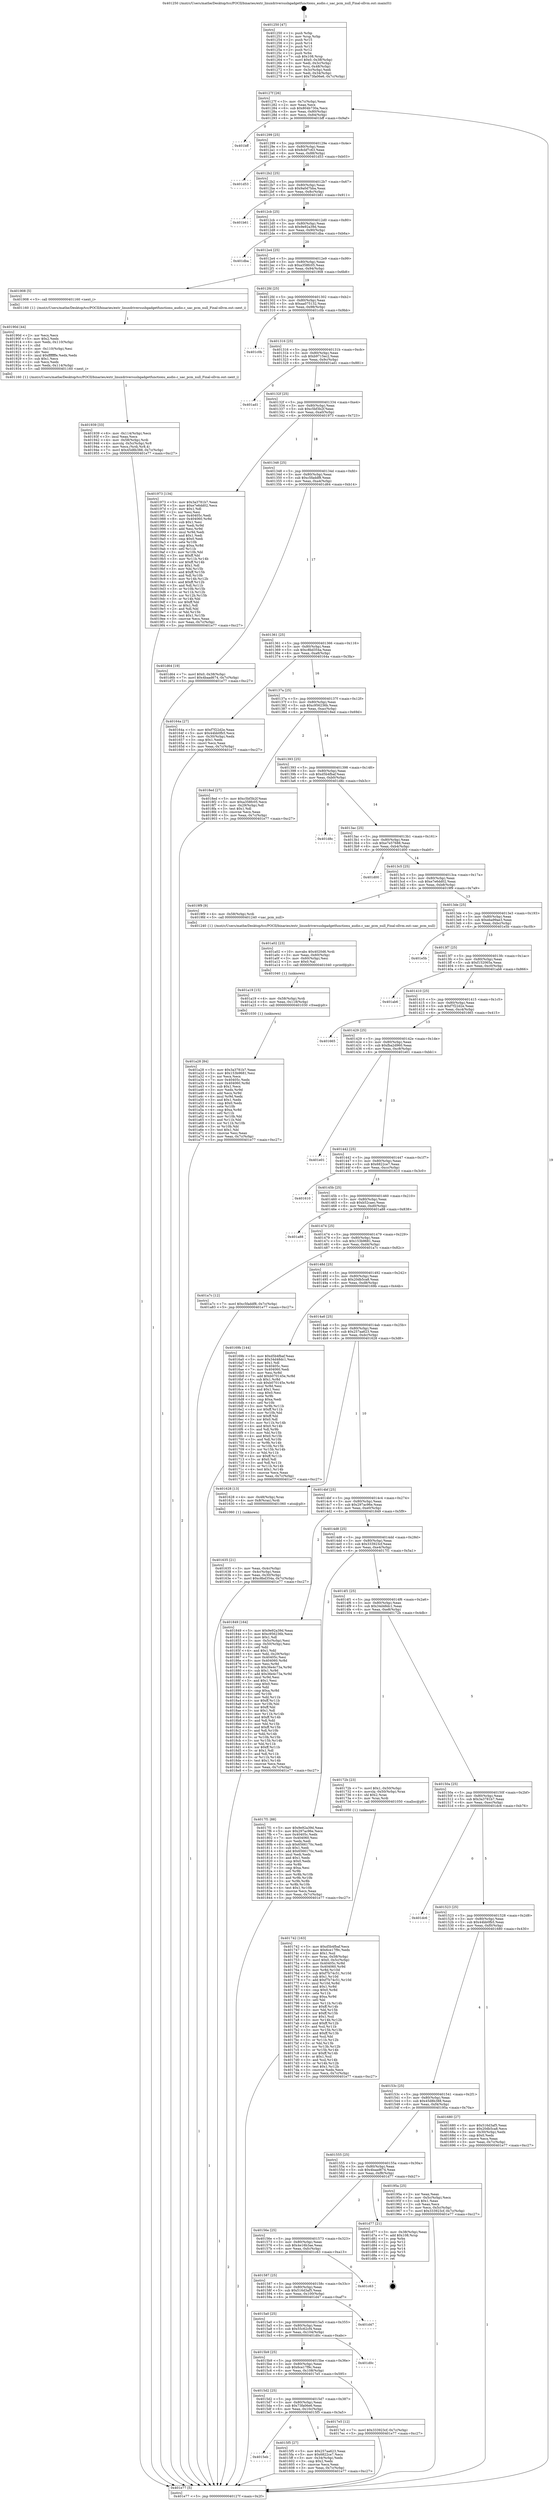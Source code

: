 digraph "0x401250" {
  label = "0x401250 (/mnt/c/Users/mathe/Desktop/tcc/POCII/binaries/extr_linuxdriversusbgadgetfunctionu_audio.c_uac_pcm_null_Final-ollvm.out::main(0))"
  labelloc = "t"
  node[shape=record]

  Entry [label="",width=0.3,height=0.3,shape=circle,fillcolor=black,style=filled]
  "0x40127f" [label="{
     0x40127f [26]\l
     | [instrs]\l
     &nbsp;&nbsp;0x40127f \<+3\>: mov -0x7c(%rbp),%eax\l
     &nbsp;&nbsp;0x401282 \<+2\>: mov %eax,%ecx\l
     &nbsp;&nbsp;0x401284 \<+6\>: sub $0x804b730a,%ecx\l
     &nbsp;&nbsp;0x40128a \<+3\>: mov %eax,-0x80(%rbp)\l
     &nbsp;&nbsp;0x40128d \<+6\>: mov %ecx,-0x84(%rbp)\l
     &nbsp;&nbsp;0x401293 \<+6\>: je 0000000000401bff \<main+0x9af\>\l
  }"]
  "0x401bff" [label="{
     0x401bff\l
  }", style=dashed]
  "0x401299" [label="{
     0x401299 [25]\l
     | [instrs]\l
     &nbsp;&nbsp;0x401299 \<+5\>: jmp 000000000040129e \<main+0x4e\>\l
     &nbsp;&nbsp;0x40129e \<+3\>: mov -0x80(%rbp),%eax\l
     &nbsp;&nbsp;0x4012a1 \<+5\>: sub $0x8cbf7c63,%eax\l
     &nbsp;&nbsp;0x4012a6 \<+6\>: mov %eax,-0x88(%rbp)\l
     &nbsp;&nbsp;0x4012ac \<+6\>: je 0000000000401d53 \<main+0xb03\>\l
  }"]
  Exit [label="",width=0.3,height=0.3,shape=circle,fillcolor=black,style=filled,peripheries=2]
  "0x401d53" [label="{
     0x401d53\l
  }", style=dashed]
  "0x4012b2" [label="{
     0x4012b2 [25]\l
     | [instrs]\l
     &nbsp;&nbsp;0x4012b2 \<+5\>: jmp 00000000004012b7 \<main+0x67\>\l
     &nbsp;&nbsp;0x4012b7 \<+3\>: mov -0x80(%rbp),%eax\l
     &nbsp;&nbsp;0x4012ba \<+5\>: sub $0x9a0d7bba,%eax\l
     &nbsp;&nbsp;0x4012bf \<+6\>: mov %eax,-0x8c(%rbp)\l
     &nbsp;&nbsp;0x4012c5 \<+6\>: je 0000000000401b61 \<main+0x911\>\l
  }"]
  "0x401a28" [label="{
     0x401a28 [84]\l
     | [instrs]\l
     &nbsp;&nbsp;0x401a28 \<+5\>: mov $0x3a3781b7,%eax\l
     &nbsp;&nbsp;0x401a2d \<+5\>: mov $0x153b9681,%esi\l
     &nbsp;&nbsp;0x401a32 \<+2\>: xor %ecx,%ecx\l
     &nbsp;&nbsp;0x401a34 \<+7\>: mov 0x40405c,%edx\l
     &nbsp;&nbsp;0x401a3b \<+8\>: mov 0x404060,%r8d\l
     &nbsp;&nbsp;0x401a43 \<+3\>: sub $0x1,%ecx\l
     &nbsp;&nbsp;0x401a46 \<+3\>: mov %edx,%r9d\l
     &nbsp;&nbsp;0x401a49 \<+3\>: add %ecx,%r9d\l
     &nbsp;&nbsp;0x401a4c \<+4\>: imul %r9d,%edx\l
     &nbsp;&nbsp;0x401a50 \<+3\>: and $0x1,%edx\l
     &nbsp;&nbsp;0x401a53 \<+3\>: cmp $0x0,%edx\l
     &nbsp;&nbsp;0x401a56 \<+4\>: sete %r10b\l
     &nbsp;&nbsp;0x401a5a \<+4\>: cmp $0xa,%r8d\l
     &nbsp;&nbsp;0x401a5e \<+4\>: setl %r11b\l
     &nbsp;&nbsp;0x401a62 \<+3\>: mov %r10b,%bl\l
     &nbsp;&nbsp;0x401a65 \<+3\>: and %r11b,%bl\l
     &nbsp;&nbsp;0x401a68 \<+3\>: xor %r11b,%r10b\l
     &nbsp;&nbsp;0x401a6b \<+3\>: or %r10b,%bl\l
     &nbsp;&nbsp;0x401a6e \<+3\>: test $0x1,%bl\l
     &nbsp;&nbsp;0x401a71 \<+3\>: cmovne %esi,%eax\l
     &nbsp;&nbsp;0x401a74 \<+3\>: mov %eax,-0x7c(%rbp)\l
     &nbsp;&nbsp;0x401a77 \<+5\>: jmp 0000000000401e77 \<main+0xc27\>\l
  }"]
  "0x401b61" [label="{
     0x401b61\l
  }", style=dashed]
  "0x4012cb" [label="{
     0x4012cb [25]\l
     | [instrs]\l
     &nbsp;&nbsp;0x4012cb \<+5\>: jmp 00000000004012d0 \<main+0x80\>\l
     &nbsp;&nbsp;0x4012d0 \<+3\>: mov -0x80(%rbp),%eax\l
     &nbsp;&nbsp;0x4012d3 \<+5\>: sub $0x9e92a39d,%eax\l
     &nbsp;&nbsp;0x4012d8 \<+6\>: mov %eax,-0x90(%rbp)\l
     &nbsp;&nbsp;0x4012de \<+6\>: je 0000000000401dba \<main+0xb6a\>\l
  }"]
  "0x401a19" [label="{
     0x401a19 [15]\l
     | [instrs]\l
     &nbsp;&nbsp;0x401a19 \<+4\>: mov -0x58(%rbp),%rdi\l
     &nbsp;&nbsp;0x401a1d \<+6\>: mov %eax,-0x118(%rbp)\l
     &nbsp;&nbsp;0x401a23 \<+5\>: call 0000000000401030 \<free@plt\>\l
     | [calls]\l
     &nbsp;&nbsp;0x401030 \{1\} (unknown)\l
  }"]
  "0x401dba" [label="{
     0x401dba\l
  }", style=dashed]
  "0x4012e4" [label="{
     0x4012e4 [25]\l
     | [instrs]\l
     &nbsp;&nbsp;0x4012e4 \<+5\>: jmp 00000000004012e9 \<main+0x99\>\l
     &nbsp;&nbsp;0x4012e9 \<+3\>: mov -0x80(%rbp),%eax\l
     &nbsp;&nbsp;0x4012ec \<+5\>: sub $0xa358fc05,%eax\l
     &nbsp;&nbsp;0x4012f1 \<+6\>: mov %eax,-0x94(%rbp)\l
     &nbsp;&nbsp;0x4012f7 \<+6\>: je 0000000000401908 \<main+0x6b8\>\l
  }"]
  "0x401a02" [label="{
     0x401a02 [23]\l
     | [instrs]\l
     &nbsp;&nbsp;0x401a02 \<+10\>: movabs $0x4020d6,%rdi\l
     &nbsp;&nbsp;0x401a0c \<+3\>: mov %eax,-0x60(%rbp)\l
     &nbsp;&nbsp;0x401a0f \<+3\>: mov -0x60(%rbp),%esi\l
     &nbsp;&nbsp;0x401a12 \<+2\>: mov $0x0,%al\l
     &nbsp;&nbsp;0x401a14 \<+5\>: call 0000000000401040 \<printf@plt\>\l
     | [calls]\l
     &nbsp;&nbsp;0x401040 \{1\} (unknown)\l
  }"]
  "0x401908" [label="{
     0x401908 [5]\l
     | [instrs]\l
     &nbsp;&nbsp;0x401908 \<+5\>: call 0000000000401160 \<next_i\>\l
     | [calls]\l
     &nbsp;&nbsp;0x401160 \{1\} (/mnt/c/Users/mathe/Desktop/tcc/POCII/binaries/extr_linuxdriversusbgadgetfunctionu_audio.c_uac_pcm_null_Final-ollvm.out::next_i)\l
  }"]
  "0x4012fd" [label="{
     0x4012fd [25]\l
     | [instrs]\l
     &nbsp;&nbsp;0x4012fd \<+5\>: jmp 0000000000401302 \<main+0xb2\>\l
     &nbsp;&nbsp;0x401302 \<+3\>: mov -0x80(%rbp),%eax\l
     &nbsp;&nbsp;0x401305 \<+5\>: sub $0xaa075132,%eax\l
     &nbsp;&nbsp;0x40130a \<+6\>: mov %eax,-0x98(%rbp)\l
     &nbsp;&nbsp;0x401310 \<+6\>: je 0000000000401c0b \<main+0x9bb\>\l
  }"]
  "0x401939" [label="{
     0x401939 [33]\l
     | [instrs]\l
     &nbsp;&nbsp;0x401939 \<+6\>: mov -0x114(%rbp),%ecx\l
     &nbsp;&nbsp;0x40193f \<+3\>: imul %eax,%ecx\l
     &nbsp;&nbsp;0x401942 \<+4\>: mov -0x58(%rbp),%rdi\l
     &nbsp;&nbsp;0x401946 \<+4\>: movslq -0x5c(%rbp),%r8\l
     &nbsp;&nbsp;0x40194a \<+4\>: mov %ecx,(%rdi,%r8,4)\l
     &nbsp;&nbsp;0x40194e \<+7\>: movl $0x45d8b388,-0x7c(%rbp)\l
     &nbsp;&nbsp;0x401955 \<+5\>: jmp 0000000000401e77 \<main+0xc27\>\l
  }"]
  "0x401c0b" [label="{
     0x401c0b\l
  }", style=dashed]
  "0x401316" [label="{
     0x401316 [25]\l
     | [instrs]\l
     &nbsp;&nbsp;0x401316 \<+5\>: jmp 000000000040131b \<main+0xcb\>\l
     &nbsp;&nbsp;0x40131b \<+3\>: mov -0x80(%rbp),%eax\l
     &nbsp;&nbsp;0x40131e \<+5\>: sub $0xb9715ec2,%eax\l
     &nbsp;&nbsp;0x401323 \<+6\>: mov %eax,-0x9c(%rbp)\l
     &nbsp;&nbsp;0x401329 \<+6\>: je 0000000000401ad1 \<main+0x881\>\l
  }"]
  "0x40190d" [label="{
     0x40190d [44]\l
     | [instrs]\l
     &nbsp;&nbsp;0x40190d \<+2\>: xor %ecx,%ecx\l
     &nbsp;&nbsp;0x40190f \<+5\>: mov $0x2,%edx\l
     &nbsp;&nbsp;0x401914 \<+6\>: mov %edx,-0x110(%rbp)\l
     &nbsp;&nbsp;0x40191a \<+1\>: cltd\l
     &nbsp;&nbsp;0x40191b \<+6\>: mov -0x110(%rbp),%esi\l
     &nbsp;&nbsp;0x401921 \<+2\>: idiv %esi\l
     &nbsp;&nbsp;0x401923 \<+6\>: imul $0xfffffffe,%edx,%edx\l
     &nbsp;&nbsp;0x401929 \<+3\>: sub $0x1,%ecx\l
     &nbsp;&nbsp;0x40192c \<+2\>: sub %ecx,%edx\l
     &nbsp;&nbsp;0x40192e \<+6\>: mov %edx,-0x114(%rbp)\l
     &nbsp;&nbsp;0x401934 \<+5\>: call 0000000000401160 \<next_i\>\l
     | [calls]\l
     &nbsp;&nbsp;0x401160 \{1\} (/mnt/c/Users/mathe/Desktop/tcc/POCII/binaries/extr_linuxdriversusbgadgetfunctionu_audio.c_uac_pcm_null_Final-ollvm.out::next_i)\l
  }"]
  "0x401ad1" [label="{
     0x401ad1\l
  }", style=dashed]
  "0x40132f" [label="{
     0x40132f [25]\l
     | [instrs]\l
     &nbsp;&nbsp;0x40132f \<+5\>: jmp 0000000000401334 \<main+0xe4\>\l
     &nbsp;&nbsp;0x401334 \<+3\>: mov -0x80(%rbp),%eax\l
     &nbsp;&nbsp;0x401337 \<+5\>: sub $0xc5bf3b2f,%eax\l
     &nbsp;&nbsp;0x40133c \<+6\>: mov %eax,-0xa0(%rbp)\l
     &nbsp;&nbsp;0x401342 \<+6\>: je 0000000000401973 \<main+0x723\>\l
  }"]
  "0x401742" [label="{
     0x401742 [163]\l
     | [instrs]\l
     &nbsp;&nbsp;0x401742 \<+5\>: mov $0xd5b4fbaf,%ecx\l
     &nbsp;&nbsp;0x401747 \<+5\>: mov $0x6ce17f9c,%edx\l
     &nbsp;&nbsp;0x40174c \<+3\>: mov $0x1,%sil\l
     &nbsp;&nbsp;0x40174f \<+4\>: mov %rax,-0x58(%rbp)\l
     &nbsp;&nbsp;0x401753 \<+7\>: movl $0x0,-0x5c(%rbp)\l
     &nbsp;&nbsp;0x40175a \<+8\>: mov 0x40405c,%r8d\l
     &nbsp;&nbsp;0x401762 \<+8\>: mov 0x404060,%r9d\l
     &nbsp;&nbsp;0x40176a \<+3\>: mov %r8d,%r10d\l
     &nbsp;&nbsp;0x40176d \<+7\>: sub $0xf7b74c51,%r10d\l
     &nbsp;&nbsp;0x401774 \<+4\>: sub $0x1,%r10d\l
     &nbsp;&nbsp;0x401778 \<+7\>: add $0xf7b74c51,%r10d\l
     &nbsp;&nbsp;0x40177f \<+4\>: imul %r10d,%r8d\l
     &nbsp;&nbsp;0x401783 \<+4\>: and $0x1,%r8d\l
     &nbsp;&nbsp;0x401787 \<+4\>: cmp $0x0,%r8d\l
     &nbsp;&nbsp;0x40178b \<+4\>: sete %r11b\l
     &nbsp;&nbsp;0x40178f \<+4\>: cmp $0xa,%r9d\l
     &nbsp;&nbsp;0x401793 \<+3\>: setl %bl\l
     &nbsp;&nbsp;0x401796 \<+3\>: mov %r11b,%r14b\l
     &nbsp;&nbsp;0x401799 \<+4\>: xor $0xff,%r14b\l
     &nbsp;&nbsp;0x40179d \<+3\>: mov %bl,%r15b\l
     &nbsp;&nbsp;0x4017a0 \<+4\>: xor $0xff,%r15b\l
     &nbsp;&nbsp;0x4017a4 \<+4\>: xor $0x1,%sil\l
     &nbsp;&nbsp;0x4017a8 \<+3\>: mov %r14b,%r12b\l
     &nbsp;&nbsp;0x4017ab \<+4\>: and $0xff,%r12b\l
     &nbsp;&nbsp;0x4017af \<+3\>: and %sil,%r11b\l
     &nbsp;&nbsp;0x4017b2 \<+3\>: mov %r15b,%r13b\l
     &nbsp;&nbsp;0x4017b5 \<+4\>: and $0xff,%r13b\l
     &nbsp;&nbsp;0x4017b9 \<+3\>: and %sil,%bl\l
     &nbsp;&nbsp;0x4017bc \<+3\>: or %r11b,%r12b\l
     &nbsp;&nbsp;0x4017bf \<+3\>: or %bl,%r13b\l
     &nbsp;&nbsp;0x4017c2 \<+3\>: xor %r13b,%r12b\l
     &nbsp;&nbsp;0x4017c5 \<+3\>: or %r15b,%r14b\l
     &nbsp;&nbsp;0x4017c8 \<+4\>: xor $0xff,%r14b\l
     &nbsp;&nbsp;0x4017cc \<+4\>: or $0x1,%sil\l
     &nbsp;&nbsp;0x4017d0 \<+3\>: and %sil,%r14b\l
     &nbsp;&nbsp;0x4017d3 \<+3\>: or %r14b,%r12b\l
     &nbsp;&nbsp;0x4017d6 \<+4\>: test $0x1,%r12b\l
     &nbsp;&nbsp;0x4017da \<+3\>: cmovne %edx,%ecx\l
     &nbsp;&nbsp;0x4017dd \<+3\>: mov %ecx,-0x7c(%rbp)\l
     &nbsp;&nbsp;0x4017e0 \<+5\>: jmp 0000000000401e77 \<main+0xc27\>\l
  }"]
  "0x401973" [label="{
     0x401973 [134]\l
     | [instrs]\l
     &nbsp;&nbsp;0x401973 \<+5\>: mov $0x3a3781b7,%eax\l
     &nbsp;&nbsp;0x401978 \<+5\>: mov $0xe7e6dd02,%ecx\l
     &nbsp;&nbsp;0x40197d \<+2\>: mov $0x1,%dl\l
     &nbsp;&nbsp;0x40197f \<+2\>: xor %esi,%esi\l
     &nbsp;&nbsp;0x401981 \<+7\>: mov 0x40405c,%edi\l
     &nbsp;&nbsp;0x401988 \<+8\>: mov 0x404060,%r8d\l
     &nbsp;&nbsp;0x401990 \<+3\>: sub $0x1,%esi\l
     &nbsp;&nbsp;0x401993 \<+3\>: mov %edi,%r9d\l
     &nbsp;&nbsp;0x401996 \<+3\>: add %esi,%r9d\l
     &nbsp;&nbsp;0x401999 \<+4\>: imul %r9d,%edi\l
     &nbsp;&nbsp;0x40199d \<+3\>: and $0x1,%edi\l
     &nbsp;&nbsp;0x4019a0 \<+3\>: cmp $0x0,%edi\l
     &nbsp;&nbsp;0x4019a3 \<+4\>: sete %r10b\l
     &nbsp;&nbsp;0x4019a7 \<+4\>: cmp $0xa,%r8d\l
     &nbsp;&nbsp;0x4019ab \<+4\>: setl %r11b\l
     &nbsp;&nbsp;0x4019af \<+3\>: mov %r10b,%bl\l
     &nbsp;&nbsp;0x4019b2 \<+3\>: xor $0xff,%bl\l
     &nbsp;&nbsp;0x4019b5 \<+3\>: mov %r11b,%r14b\l
     &nbsp;&nbsp;0x4019b8 \<+4\>: xor $0xff,%r14b\l
     &nbsp;&nbsp;0x4019bc \<+3\>: xor $0x1,%dl\l
     &nbsp;&nbsp;0x4019bf \<+3\>: mov %bl,%r15b\l
     &nbsp;&nbsp;0x4019c2 \<+4\>: and $0xff,%r15b\l
     &nbsp;&nbsp;0x4019c6 \<+3\>: and %dl,%r10b\l
     &nbsp;&nbsp;0x4019c9 \<+3\>: mov %r14b,%r12b\l
     &nbsp;&nbsp;0x4019cc \<+4\>: and $0xff,%r12b\l
     &nbsp;&nbsp;0x4019d0 \<+3\>: and %dl,%r11b\l
     &nbsp;&nbsp;0x4019d3 \<+3\>: or %r10b,%r15b\l
     &nbsp;&nbsp;0x4019d6 \<+3\>: or %r11b,%r12b\l
     &nbsp;&nbsp;0x4019d9 \<+3\>: xor %r12b,%r15b\l
     &nbsp;&nbsp;0x4019dc \<+3\>: or %r14b,%bl\l
     &nbsp;&nbsp;0x4019df \<+3\>: xor $0xff,%bl\l
     &nbsp;&nbsp;0x4019e2 \<+3\>: or $0x1,%dl\l
     &nbsp;&nbsp;0x4019e5 \<+2\>: and %dl,%bl\l
     &nbsp;&nbsp;0x4019e7 \<+3\>: or %bl,%r15b\l
     &nbsp;&nbsp;0x4019ea \<+4\>: test $0x1,%r15b\l
     &nbsp;&nbsp;0x4019ee \<+3\>: cmovne %ecx,%eax\l
     &nbsp;&nbsp;0x4019f1 \<+3\>: mov %eax,-0x7c(%rbp)\l
     &nbsp;&nbsp;0x4019f4 \<+5\>: jmp 0000000000401e77 \<main+0xc27\>\l
  }"]
  "0x401348" [label="{
     0x401348 [25]\l
     | [instrs]\l
     &nbsp;&nbsp;0x401348 \<+5\>: jmp 000000000040134d \<main+0xfd\>\l
     &nbsp;&nbsp;0x40134d \<+3\>: mov -0x80(%rbp),%eax\l
     &nbsp;&nbsp;0x401350 \<+5\>: sub $0xc5faddf8,%eax\l
     &nbsp;&nbsp;0x401355 \<+6\>: mov %eax,-0xa4(%rbp)\l
     &nbsp;&nbsp;0x40135b \<+6\>: je 0000000000401d64 \<main+0xb14\>\l
  }"]
  "0x401635" [label="{
     0x401635 [21]\l
     | [instrs]\l
     &nbsp;&nbsp;0x401635 \<+3\>: mov %eax,-0x4c(%rbp)\l
     &nbsp;&nbsp;0x401638 \<+3\>: mov -0x4c(%rbp),%eax\l
     &nbsp;&nbsp;0x40163b \<+3\>: mov %eax,-0x30(%rbp)\l
     &nbsp;&nbsp;0x40163e \<+7\>: movl $0xc8bd354a,-0x7c(%rbp)\l
     &nbsp;&nbsp;0x401645 \<+5\>: jmp 0000000000401e77 \<main+0xc27\>\l
  }"]
  "0x401d64" [label="{
     0x401d64 [19]\l
     | [instrs]\l
     &nbsp;&nbsp;0x401d64 \<+7\>: movl $0x0,-0x38(%rbp)\l
     &nbsp;&nbsp;0x401d6b \<+7\>: movl $0x4baad674,-0x7c(%rbp)\l
     &nbsp;&nbsp;0x401d72 \<+5\>: jmp 0000000000401e77 \<main+0xc27\>\l
  }"]
  "0x401361" [label="{
     0x401361 [25]\l
     | [instrs]\l
     &nbsp;&nbsp;0x401361 \<+5\>: jmp 0000000000401366 \<main+0x116\>\l
     &nbsp;&nbsp;0x401366 \<+3\>: mov -0x80(%rbp),%eax\l
     &nbsp;&nbsp;0x401369 \<+5\>: sub $0xc8bd354a,%eax\l
     &nbsp;&nbsp;0x40136e \<+6\>: mov %eax,-0xa8(%rbp)\l
     &nbsp;&nbsp;0x401374 \<+6\>: je 000000000040164a \<main+0x3fa\>\l
  }"]
  "0x401250" [label="{
     0x401250 [47]\l
     | [instrs]\l
     &nbsp;&nbsp;0x401250 \<+1\>: push %rbp\l
     &nbsp;&nbsp;0x401251 \<+3\>: mov %rsp,%rbp\l
     &nbsp;&nbsp;0x401254 \<+2\>: push %r15\l
     &nbsp;&nbsp;0x401256 \<+2\>: push %r14\l
     &nbsp;&nbsp;0x401258 \<+2\>: push %r13\l
     &nbsp;&nbsp;0x40125a \<+2\>: push %r12\l
     &nbsp;&nbsp;0x40125c \<+1\>: push %rbx\l
     &nbsp;&nbsp;0x40125d \<+7\>: sub $0x108,%rsp\l
     &nbsp;&nbsp;0x401264 \<+7\>: movl $0x0,-0x38(%rbp)\l
     &nbsp;&nbsp;0x40126b \<+3\>: mov %edi,-0x3c(%rbp)\l
     &nbsp;&nbsp;0x40126e \<+4\>: mov %rsi,-0x48(%rbp)\l
     &nbsp;&nbsp;0x401272 \<+3\>: mov -0x3c(%rbp),%edi\l
     &nbsp;&nbsp;0x401275 \<+3\>: mov %edi,-0x34(%rbp)\l
     &nbsp;&nbsp;0x401278 \<+7\>: movl $0x73fa06e6,-0x7c(%rbp)\l
  }"]
  "0x40164a" [label="{
     0x40164a [27]\l
     | [instrs]\l
     &nbsp;&nbsp;0x40164a \<+5\>: mov $0xf7f22d2e,%eax\l
     &nbsp;&nbsp;0x40164f \<+5\>: mov $0x44bb0fb5,%ecx\l
     &nbsp;&nbsp;0x401654 \<+3\>: mov -0x30(%rbp),%edx\l
     &nbsp;&nbsp;0x401657 \<+3\>: cmp $0x1,%edx\l
     &nbsp;&nbsp;0x40165a \<+3\>: cmovl %ecx,%eax\l
     &nbsp;&nbsp;0x40165d \<+3\>: mov %eax,-0x7c(%rbp)\l
     &nbsp;&nbsp;0x401660 \<+5\>: jmp 0000000000401e77 \<main+0xc27\>\l
  }"]
  "0x40137a" [label="{
     0x40137a [25]\l
     | [instrs]\l
     &nbsp;&nbsp;0x40137a \<+5\>: jmp 000000000040137f \<main+0x12f\>\l
     &nbsp;&nbsp;0x40137f \<+3\>: mov -0x80(%rbp),%eax\l
     &nbsp;&nbsp;0x401382 \<+5\>: sub $0xc956236b,%eax\l
     &nbsp;&nbsp;0x401387 \<+6\>: mov %eax,-0xac(%rbp)\l
     &nbsp;&nbsp;0x40138d \<+6\>: je 00000000004018ed \<main+0x69d\>\l
  }"]
  "0x401e77" [label="{
     0x401e77 [5]\l
     | [instrs]\l
     &nbsp;&nbsp;0x401e77 \<+5\>: jmp 000000000040127f \<main+0x2f\>\l
  }"]
  "0x4018ed" [label="{
     0x4018ed [27]\l
     | [instrs]\l
     &nbsp;&nbsp;0x4018ed \<+5\>: mov $0xc5bf3b2f,%eax\l
     &nbsp;&nbsp;0x4018f2 \<+5\>: mov $0xa358fc05,%ecx\l
     &nbsp;&nbsp;0x4018f7 \<+3\>: mov -0x29(%rbp),%dl\l
     &nbsp;&nbsp;0x4018fa \<+3\>: test $0x1,%dl\l
     &nbsp;&nbsp;0x4018fd \<+3\>: cmovne %ecx,%eax\l
     &nbsp;&nbsp;0x401900 \<+3\>: mov %eax,-0x7c(%rbp)\l
     &nbsp;&nbsp;0x401903 \<+5\>: jmp 0000000000401e77 \<main+0xc27\>\l
  }"]
  "0x401393" [label="{
     0x401393 [25]\l
     | [instrs]\l
     &nbsp;&nbsp;0x401393 \<+5\>: jmp 0000000000401398 \<main+0x148\>\l
     &nbsp;&nbsp;0x401398 \<+3\>: mov -0x80(%rbp),%eax\l
     &nbsp;&nbsp;0x40139b \<+5\>: sub $0xd5b4fbaf,%eax\l
     &nbsp;&nbsp;0x4013a0 \<+6\>: mov %eax,-0xb0(%rbp)\l
     &nbsp;&nbsp;0x4013a6 \<+6\>: je 0000000000401d8c \<main+0xb3c\>\l
  }"]
  "0x4015eb" [label="{
     0x4015eb\l
  }", style=dashed]
  "0x401d8c" [label="{
     0x401d8c\l
  }", style=dashed]
  "0x4013ac" [label="{
     0x4013ac [25]\l
     | [instrs]\l
     &nbsp;&nbsp;0x4013ac \<+5\>: jmp 00000000004013b1 \<main+0x161\>\l
     &nbsp;&nbsp;0x4013b1 \<+3\>: mov -0x80(%rbp),%eax\l
     &nbsp;&nbsp;0x4013b4 \<+5\>: sub $0xe7e57688,%eax\l
     &nbsp;&nbsp;0x4013b9 \<+6\>: mov %eax,-0xb4(%rbp)\l
     &nbsp;&nbsp;0x4013bf \<+6\>: je 0000000000401d00 \<main+0xab0\>\l
  }"]
  "0x4015f5" [label="{
     0x4015f5 [27]\l
     | [instrs]\l
     &nbsp;&nbsp;0x4015f5 \<+5\>: mov $0x257aa623,%eax\l
     &nbsp;&nbsp;0x4015fa \<+5\>: mov $0x6822ce7,%ecx\l
     &nbsp;&nbsp;0x4015ff \<+3\>: mov -0x34(%rbp),%edx\l
     &nbsp;&nbsp;0x401602 \<+3\>: cmp $0x2,%edx\l
     &nbsp;&nbsp;0x401605 \<+3\>: cmovne %ecx,%eax\l
     &nbsp;&nbsp;0x401608 \<+3\>: mov %eax,-0x7c(%rbp)\l
     &nbsp;&nbsp;0x40160b \<+5\>: jmp 0000000000401e77 \<main+0xc27\>\l
  }"]
  "0x401d00" [label="{
     0x401d00\l
  }", style=dashed]
  "0x4013c5" [label="{
     0x4013c5 [25]\l
     | [instrs]\l
     &nbsp;&nbsp;0x4013c5 \<+5\>: jmp 00000000004013ca \<main+0x17a\>\l
     &nbsp;&nbsp;0x4013ca \<+3\>: mov -0x80(%rbp),%eax\l
     &nbsp;&nbsp;0x4013cd \<+5\>: sub $0xe7e6dd02,%eax\l
     &nbsp;&nbsp;0x4013d2 \<+6\>: mov %eax,-0xb8(%rbp)\l
     &nbsp;&nbsp;0x4013d8 \<+6\>: je 00000000004019f9 \<main+0x7a9\>\l
  }"]
  "0x4015d2" [label="{
     0x4015d2 [25]\l
     | [instrs]\l
     &nbsp;&nbsp;0x4015d2 \<+5\>: jmp 00000000004015d7 \<main+0x387\>\l
     &nbsp;&nbsp;0x4015d7 \<+3\>: mov -0x80(%rbp),%eax\l
     &nbsp;&nbsp;0x4015da \<+5\>: sub $0x73fa06e6,%eax\l
     &nbsp;&nbsp;0x4015df \<+6\>: mov %eax,-0x10c(%rbp)\l
     &nbsp;&nbsp;0x4015e5 \<+6\>: je 00000000004015f5 \<main+0x3a5\>\l
  }"]
  "0x4019f9" [label="{
     0x4019f9 [9]\l
     | [instrs]\l
     &nbsp;&nbsp;0x4019f9 \<+4\>: mov -0x58(%rbp),%rdi\l
     &nbsp;&nbsp;0x4019fd \<+5\>: call 0000000000401240 \<uac_pcm_null\>\l
     | [calls]\l
     &nbsp;&nbsp;0x401240 \{1\} (/mnt/c/Users/mathe/Desktop/tcc/POCII/binaries/extr_linuxdriversusbgadgetfunctionu_audio.c_uac_pcm_null_Final-ollvm.out::uac_pcm_null)\l
  }"]
  "0x4013de" [label="{
     0x4013de [25]\l
     | [instrs]\l
     &nbsp;&nbsp;0x4013de \<+5\>: jmp 00000000004013e3 \<main+0x193\>\l
     &nbsp;&nbsp;0x4013e3 \<+3\>: mov -0x80(%rbp),%eax\l
     &nbsp;&nbsp;0x4013e6 \<+5\>: sub $0xeba99ae3,%eax\l
     &nbsp;&nbsp;0x4013eb \<+6\>: mov %eax,-0xbc(%rbp)\l
     &nbsp;&nbsp;0x4013f1 \<+6\>: je 0000000000401e5b \<main+0xc0b\>\l
  }"]
  "0x4017e5" [label="{
     0x4017e5 [12]\l
     | [instrs]\l
     &nbsp;&nbsp;0x4017e5 \<+7\>: movl $0x333923cf,-0x7c(%rbp)\l
     &nbsp;&nbsp;0x4017ec \<+5\>: jmp 0000000000401e77 \<main+0xc27\>\l
  }"]
  "0x401e5b" [label="{
     0x401e5b\l
  }", style=dashed]
  "0x4013f7" [label="{
     0x4013f7 [25]\l
     | [instrs]\l
     &nbsp;&nbsp;0x4013f7 \<+5\>: jmp 00000000004013fc \<main+0x1ac\>\l
     &nbsp;&nbsp;0x4013fc \<+3\>: mov -0x80(%rbp),%eax\l
     &nbsp;&nbsp;0x4013ff \<+5\>: sub $0xf152065a,%eax\l
     &nbsp;&nbsp;0x401404 \<+6\>: mov %eax,-0xc0(%rbp)\l
     &nbsp;&nbsp;0x40140a \<+6\>: je 0000000000401ab6 \<main+0x866\>\l
  }"]
  "0x4015b9" [label="{
     0x4015b9 [25]\l
     | [instrs]\l
     &nbsp;&nbsp;0x4015b9 \<+5\>: jmp 00000000004015be \<main+0x36e\>\l
     &nbsp;&nbsp;0x4015be \<+3\>: mov -0x80(%rbp),%eax\l
     &nbsp;&nbsp;0x4015c1 \<+5\>: sub $0x6ce17f9c,%eax\l
     &nbsp;&nbsp;0x4015c6 \<+6\>: mov %eax,-0x108(%rbp)\l
     &nbsp;&nbsp;0x4015cc \<+6\>: je 00000000004017e5 \<main+0x595\>\l
  }"]
  "0x401ab6" [label="{
     0x401ab6\l
  }", style=dashed]
  "0x401410" [label="{
     0x401410 [25]\l
     | [instrs]\l
     &nbsp;&nbsp;0x401410 \<+5\>: jmp 0000000000401415 \<main+0x1c5\>\l
     &nbsp;&nbsp;0x401415 \<+3\>: mov -0x80(%rbp),%eax\l
     &nbsp;&nbsp;0x401418 \<+5\>: sub $0xf7f22d2e,%eax\l
     &nbsp;&nbsp;0x40141d \<+6\>: mov %eax,-0xc4(%rbp)\l
     &nbsp;&nbsp;0x401423 \<+6\>: je 0000000000401665 \<main+0x415\>\l
  }"]
  "0x401d0c" [label="{
     0x401d0c\l
  }", style=dashed]
  "0x401665" [label="{
     0x401665\l
  }", style=dashed]
  "0x401429" [label="{
     0x401429 [25]\l
     | [instrs]\l
     &nbsp;&nbsp;0x401429 \<+5\>: jmp 000000000040142e \<main+0x1de\>\l
     &nbsp;&nbsp;0x40142e \<+3\>: mov -0x80(%rbp),%eax\l
     &nbsp;&nbsp;0x401431 \<+5\>: sub $0xfba2d960,%eax\l
     &nbsp;&nbsp;0x401436 \<+6\>: mov %eax,-0xc8(%rbp)\l
     &nbsp;&nbsp;0x40143c \<+6\>: je 0000000000401e01 \<main+0xbb1\>\l
  }"]
  "0x4015a0" [label="{
     0x4015a0 [25]\l
     | [instrs]\l
     &nbsp;&nbsp;0x4015a0 \<+5\>: jmp 00000000004015a5 \<main+0x355\>\l
     &nbsp;&nbsp;0x4015a5 \<+3\>: mov -0x80(%rbp),%eax\l
     &nbsp;&nbsp;0x4015a8 \<+5\>: sub $0x55c62cf4,%eax\l
     &nbsp;&nbsp;0x4015ad \<+6\>: mov %eax,-0x104(%rbp)\l
     &nbsp;&nbsp;0x4015b3 \<+6\>: je 0000000000401d0c \<main+0xabc\>\l
  }"]
  "0x401e01" [label="{
     0x401e01\l
  }", style=dashed]
  "0x401442" [label="{
     0x401442 [25]\l
     | [instrs]\l
     &nbsp;&nbsp;0x401442 \<+5\>: jmp 0000000000401447 \<main+0x1f7\>\l
     &nbsp;&nbsp;0x401447 \<+3\>: mov -0x80(%rbp),%eax\l
     &nbsp;&nbsp;0x40144a \<+5\>: sub $0x6822ce7,%eax\l
     &nbsp;&nbsp;0x40144f \<+6\>: mov %eax,-0xcc(%rbp)\l
     &nbsp;&nbsp;0x401455 \<+6\>: je 0000000000401610 \<main+0x3c0\>\l
  }"]
  "0x401d47" [label="{
     0x401d47\l
  }", style=dashed]
  "0x401610" [label="{
     0x401610\l
  }", style=dashed]
  "0x40145b" [label="{
     0x40145b [25]\l
     | [instrs]\l
     &nbsp;&nbsp;0x40145b \<+5\>: jmp 0000000000401460 \<main+0x210\>\l
     &nbsp;&nbsp;0x401460 \<+3\>: mov -0x80(%rbp),%eax\l
     &nbsp;&nbsp;0x401463 \<+5\>: sub $0xb52caec,%eax\l
     &nbsp;&nbsp;0x401468 \<+6\>: mov %eax,-0xd0(%rbp)\l
     &nbsp;&nbsp;0x40146e \<+6\>: je 0000000000401a88 \<main+0x838\>\l
  }"]
  "0x401587" [label="{
     0x401587 [25]\l
     | [instrs]\l
     &nbsp;&nbsp;0x401587 \<+5\>: jmp 000000000040158c \<main+0x33c\>\l
     &nbsp;&nbsp;0x40158c \<+3\>: mov -0x80(%rbp),%eax\l
     &nbsp;&nbsp;0x40158f \<+5\>: sub $0x516d3af5,%eax\l
     &nbsp;&nbsp;0x401594 \<+6\>: mov %eax,-0x100(%rbp)\l
     &nbsp;&nbsp;0x40159a \<+6\>: je 0000000000401d47 \<main+0xaf7\>\l
  }"]
  "0x401a88" [label="{
     0x401a88\l
  }", style=dashed]
  "0x401474" [label="{
     0x401474 [25]\l
     | [instrs]\l
     &nbsp;&nbsp;0x401474 \<+5\>: jmp 0000000000401479 \<main+0x229\>\l
     &nbsp;&nbsp;0x401479 \<+3\>: mov -0x80(%rbp),%eax\l
     &nbsp;&nbsp;0x40147c \<+5\>: sub $0x153b9681,%eax\l
     &nbsp;&nbsp;0x401481 \<+6\>: mov %eax,-0xd4(%rbp)\l
     &nbsp;&nbsp;0x401487 \<+6\>: je 0000000000401a7c \<main+0x82c\>\l
  }"]
  "0x401c63" [label="{
     0x401c63\l
  }", style=dashed]
  "0x401a7c" [label="{
     0x401a7c [12]\l
     | [instrs]\l
     &nbsp;&nbsp;0x401a7c \<+7\>: movl $0xc5faddf8,-0x7c(%rbp)\l
     &nbsp;&nbsp;0x401a83 \<+5\>: jmp 0000000000401e77 \<main+0xc27\>\l
  }"]
  "0x40148d" [label="{
     0x40148d [25]\l
     | [instrs]\l
     &nbsp;&nbsp;0x40148d \<+5\>: jmp 0000000000401492 \<main+0x242\>\l
     &nbsp;&nbsp;0x401492 \<+3\>: mov -0x80(%rbp),%eax\l
     &nbsp;&nbsp;0x401495 \<+5\>: sub $0x20db5ca8,%eax\l
     &nbsp;&nbsp;0x40149a \<+6\>: mov %eax,-0xd8(%rbp)\l
     &nbsp;&nbsp;0x4014a0 \<+6\>: je 000000000040169b \<main+0x44b\>\l
  }"]
  "0x40156e" [label="{
     0x40156e [25]\l
     | [instrs]\l
     &nbsp;&nbsp;0x40156e \<+5\>: jmp 0000000000401573 \<main+0x323\>\l
     &nbsp;&nbsp;0x401573 \<+3\>: mov -0x80(%rbp),%eax\l
     &nbsp;&nbsp;0x401576 \<+5\>: sub $0x4e16b3ae,%eax\l
     &nbsp;&nbsp;0x40157b \<+6\>: mov %eax,-0xfc(%rbp)\l
     &nbsp;&nbsp;0x401581 \<+6\>: je 0000000000401c63 \<main+0xa13\>\l
  }"]
  "0x40169b" [label="{
     0x40169b [144]\l
     | [instrs]\l
     &nbsp;&nbsp;0x40169b \<+5\>: mov $0xd5b4fbaf,%eax\l
     &nbsp;&nbsp;0x4016a0 \<+5\>: mov $0x34d48dc1,%ecx\l
     &nbsp;&nbsp;0x4016a5 \<+2\>: mov $0x1,%dl\l
     &nbsp;&nbsp;0x4016a7 \<+7\>: mov 0x40405c,%esi\l
     &nbsp;&nbsp;0x4016ae \<+7\>: mov 0x404060,%edi\l
     &nbsp;&nbsp;0x4016b5 \<+3\>: mov %esi,%r8d\l
     &nbsp;&nbsp;0x4016b8 \<+7\>: add $0xb070145e,%r8d\l
     &nbsp;&nbsp;0x4016bf \<+4\>: sub $0x1,%r8d\l
     &nbsp;&nbsp;0x4016c3 \<+7\>: sub $0xb070145e,%r8d\l
     &nbsp;&nbsp;0x4016ca \<+4\>: imul %r8d,%esi\l
     &nbsp;&nbsp;0x4016ce \<+3\>: and $0x1,%esi\l
     &nbsp;&nbsp;0x4016d1 \<+3\>: cmp $0x0,%esi\l
     &nbsp;&nbsp;0x4016d4 \<+4\>: sete %r9b\l
     &nbsp;&nbsp;0x4016d8 \<+3\>: cmp $0xa,%edi\l
     &nbsp;&nbsp;0x4016db \<+4\>: setl %r10b\l
     &nbsp;&nbsp;0x4016df \<+3\>: mov %r9b,%r11b\l
     &nbsp;&nbsp;0x4016e2 \<+4\>: xor $0xff,%r11b\l
     &nbsp;&nbsp;0x4016e6 \<+3\>: mov %r10b,%bl\l
     &nbsp;&nbsp;0x4016e9 \<+3\>: xor $0xff,%bl\l
     &nbsp;&nbsp;0x4016ec \<+3\>: xor $0x0,%dl\l
     &nbsp;&nbsp;0x4016ef \<+3\>: mov %r11b,%r14b\l
     &nbsp;&nbsp;0x4016f2 \<+4\>: and $0x0,%r14b\l
     &nbsp;&nbsp;0x4016f6 \<+3\>: and %dl,%r9b\l
     &nbsp;&nbsp;0x4016f9 \<+3\>: mov %bl,%r15b\l
     &nbsp;&nbsp;0x4016fc \<+4\>: and $0x0,%r15b\l
     &nbsp;&nbsp;0x401700 \<+3\>: and %dl,%r10b\l
     &nbsp;&nbsp;0x401703 \<+3\>: or %r9b,%r14b\l
     &nbsp;&nbsp;0x401706 \<+3\>: or %r10b,%r15b\l
     &nbsp;&nbsp;0x401709 \<+3\>: xor %r15b,%r14b\l
     &nbsp;&nbsp;0x40170c \<+3\>: or %bl,%r11b\l
     &nbsp;&nbsp;0x40170f \<+4\>: xor $0xff,%r11b\l
     &nbsp;&nbsp;0x401713 \<+3\>: or $0x0,%dl\l
     &nbsp;&nbsp;0x401716 \<+3\>: and %dl,%r11b\l
     &nbsp;&nbsp;0x401719 \<+3\>: or %r11b,%r14b\l
     &nbsp;&nbsp;0x40171c \<+4\>: test $0x1,%r14b\l
     &nbsp;&nbsp;0x401720 \<+3\>: cmovne %ecx,%eax\l
     &nbsp;&nbsp;0x401723 \<+3\>: mov %eax,-0x7c(%rbp)\l
     &nbsp;&nbsp;0x401726 \<+5\>: jmp 0000000000401e77 \<main+0xc27\>\l
  }"]
  "0x4014a6" [label="{
     0x4014a6 [25]\l
     | [instrs]\l
     &nbsp;&nbsp;0x4014a6 \<+5\>: jmp 00000000004014ab \<main+0x25b\>\l
     &nbsp;&nbsp;0x4014ab \<+3\>: mov -0x80(%rbp),%eax\l
     &nbsp;&nbsp;0x4014ae \<+5\>: sub $0x257aa623,%eax\l
     &nbsp;&nbsp;0x4014b3 \<+6\>: mov %eax,-0xdc(%rbp)\l
     &nbsp;&nbsp;0x4014b9 \<+6\>: je 0000000000401628 \<main+0x3d8\>\l
  }"]
  "0x401d77" [label="{
     0x401d77 [21]\l
     | [instrs]\l
     &nbsp;&nbsp;0x401d77 \<+3\>: mov -0x38(%rbp),%eax\l
     &nbsp;&nbsp;0x401d7a \<+7\>: add $0x108,%rsp\l
     &nbsp;&nbsp;0x401d81 \<+1\>: pop %rbx\l
     &nbsp;&nbsp;0x401d82 \<+2\>: pop %r12\l
     &nbsp;&nbsp;0x401d84 \<+2\>: pop %r13\l
     &nbsp;&nbsp;0x401d86 \<+2\>: pop %r14\l
     &nbsp;&nbsp;0x401d88 \<+2\>: pop %r15\l
     &nbsp;&nbsp;0x401d8a \<+1\>: pop %rbp\l
     &nbsp;&nbsp;0x401d8b \<+1\>: ret\l
  }"]
  "0x401628" [label="{
     0x401628 [13]\l
     | [instrs]\l
     &nbsp;&nbsp;0x401628 \<+4\>: mov -0x48(%rbp),%rax\l
     &nbsp;&nbsp;0x40162c \<+4\>: mov 0x8(%rax),%rdi\l
     &nbsp;&nbsp;0x401630 \<+5\>: call 0000000000401060 \<atoi@plt\>\l
     | [calls]\l
     &nbsp;&nbsp;0x401060 \{1\} (unknown)\l
  }"]
  "0x4014bf" [label="{
     0x4014bf [25]\l
     | [instrs]\l
     &nbsp;&nbsp;0x4014bf \<+5\>: jmp 00000000004014c4 \<main+0x274\>\l
     &nbsp;&nbsp;0x4014c4 \<+3\>: mov -0x80(%rbp),%eax\l
     &nbsp;&nbsp;0x4014c7 \<+5\>: sub $0x297ac96e,%eax\l
     &nbsp;&nbsp;0x4014cc \<+6\>: mov %eax,-0xe0(%rbp)\l
     &nbsp;&nbsp;0x4014d2 \<+6\>: je 0000000000401849 \<main+0x5f9\>\l
  }"]
  "0x401555" [label="{
     0x401555 [25]\l
     | [instrs]\l
     &nbsp;&nbsp;0x401555 \<+5\>: jmp 000000000040155a \<main+0x30a\>\l
     &nbsp;&nbsp;0x40155a \<+3\>: mov -0x80(%rbp),%eax\l
     &nbsp;&nbsp;0x40155d \<+5\>: sub $0x4baad674,%eax\l
     &nbsp;&nbsp;0x401562 \<+6\>: mov %eax,-0xf8(%rbp)\l
     &nbsp;&nbsp;0x401568 \<+6\>: je 0000000000401d77 \<main+0xb27\>\l
  }"]
  "0x401849" [label="{
     0x401849 [164]\l
     | [instrs]\l
     &nbsp;&nbsp;0x401849 \<+5\>: mov $0x9e92a39d,%eax\l
     &nbsp;&nbsp;0x40184e \<+5\>: mov $0xc956236b,%ecx\l
     &nbsp;&nbsp;0x401853 \<+2\>: mov $0x1,%dl\l
     &nbsp;&nbsp;0x401855 \<+3\>: mov -0x5c(%rbp),%esi\l
     &nbsp;&nbsp;0x401858 \<+3\>: cmp -0x50(%rbp),%esi\l
     &nbsp;&nbsp;0x40185b \<+4\>: setl %dil\l
     &nbsp;&nbsp;0x40185f \<+4\>: and $0x1,%dil\l
     &nbsp;&nbsp;0x401863 \<+4\>: mov %dil,-0x29(%rbp)\l
     &nbsp;&nbsp;0x401867 \<+7\>: mov 0x40405c,%esi\l
     &nbsp;&nbsp;0x40186e \<+8\>: mov 0x404060,%r8d\l
     &nbsp;&nbsp;0x401876 \<+3\>: mov %esi,%r9d\l
     &nbsp;&nbsp;0x401879 \<+7\>: sub $0x36e4c73a,%r9d\l
     &nbsp;&nbsp;0x401880 \<+4\>: sub $0x1,%r9d\l
     &nbsp;&nbsp;0x401884 \<+7\>: add $0x36e4c73a,%r9d\l
     &nbsp;&nbsp;0x40188b \<+4\>: imul %r9d,%esi\l
     &nbsp;&nbsp;0x40188f \<+3\>: and $0x1,%esi\l
     &nbsp;&nbsp;0x401892 \<+3\>: cmp $0x0,%esi\l
     &nbsp;&nbsp;0x401895 \<+4\>: sete %dil\l
     &nbsp;&nbsp;0x401899 \<+4\>: cmp $0xa,%r8d\l
     &nbsp;&nbsp;0x40189d \<+4\>: setl %r10b\l
     &nbsp;&nbsp;0x4018a1 \<+3\>: mov %dil,%r11b\l
     &nbsp;&nbsp;0x4018a4 \<+4\>: xor $0xff,%r11b\l
     &nbsp;&nbsp;0x4018a8 \<+3\>: mov %r10b,%bl\l
     &nbsp;&nbsp;0x4018ab \<+3\>: xor $0xff,%bl\l
     &nbsp;&nbsp;0x4018ae \<+3\>: xor $0x1,%dl\l
     &nbsp;&nbsp;0x4018b1 \<+3\>: mov %r11b,%r14b\l
     &nbsp;&nbsp;0x4018b4 \<+4\>: and $0xff,%r14b\l
     &nbsp;&nbsp;0x4018b8 \<+3\>: and %dl,%dil\l
     &nbsp;&nbsp;0x4018bb \<+3\>: mov %bl,%r15b\l
     &nbsp;&nbsp;0x4018be \<+4\>: and $0xff,%r15b\l
     &nbsp;&nbsp;0x4018c2 \<+3\>: and %dl,%r10b\l
     &nbsp;&nbsp;0x4018c5 \<+3\>: or %dil,%r14b\l
     &nbsp;&nbsp;0x4018c8 \<+3\>: or %r10b,%r15b\l
     &nbsp;&nbsp;0x4018cb \<+3\>: xor %r15b,%r14b\l
     &nbsp;&nbsp;0x4018ce \<+3\>: or %bl,%r11b\l
     &nbsp;&nbsp;0x4018d1 \<+4\>: xor $0xff,%r11b\l
     &nbsp;&nbsp;0x4018d5 \<+3\>: or $0x1,%dl\l
     &nbsp;&nbsp;0x4018d8 \<+3\>: and %dl,%r11b\l
     &nbsp;&nbsp;0x4018db \<+3\>: or %r11b,%r14b\l
     &nbsp;&nbsp;0x4018de \<+4\>: test $0x1,%r14b\l
     &nbsp;&nbsp;0x4018e2 \<+3\>: cmovne %ecx,%eax\l
     &nbsp;&nbsp;0x4018e5 \<+3\>: mov %eax,-0x7c(%rbp)\l
     &nbsp;&nbsp;0x4018e8 \<+5\>: jmp 0000000000401e77 \<main+0xc27\>\l
  }"]
  "0x4014d8" [label="{
     0x4014d8 [25]\l
     | [instrs]\l
     &nbsp;&nbsp;0x4014d8 \<+5\>: jmp 00000000004014dd \<main+0x28d\>\l
     &nbsp;&nbsp;0x4014dd \<+3\>: mov -0x80(%rbp),%eax\l
     &nbsp;&nbsp;0x4014e0 \<+5\>: sub $0x333923cf,%eax\l
     &nbsp;&nbsp;0x4014e5 \<+6\>: mov %eax,-0xe4(%rbp)\l
     &nbsp;&nbsp;0x4014eb \<+6\>: je 00000000004017f1 \<main+0x5a1\>\l
  }"]
  "0x40195a" [label="{
     0x40195a [25]\l
     | [instrs]\l
     &nbsp;&nbsp;0x40195a \<+2\>: xor %eax,%eax\l
     &nbsp;&nbsp;0x40195c \<+3\>: mov -0x5c(%rbp),%ecx\l
     &nbsp;&nbsp;0x40195f \<+3\>: sub $0x1,%eax\l
     &nbsp;&nbsp;0x401962 \<+2\>: sub %eax,%ecx\l
     &nbsp;&nbsp;0x401964 \<+3\>: mov %ecx,-0x5c(%rbp)\l
     &nbsp;&nbsp;0x401967 \<+7\>: movl $0x333923cf,-0x7c(%rbp)\l
     &nbsp;&nbsp;0x40196e \<+5\>: jmp 0000000000401e77 \<main+0xc27\>\l
  }"]
  "0x4017f1" [label="{
     0x4017f1 [88]\l
     | [instrs]\l
     &nbsp;&nbsp;0x4017f1 \<+5\>: mov $0x9e92a39d,%eax\l
     &nbsp;&nbsp;0x4017f6 \<+5\>: mov $0x297ac96e,%ecx\l
     &nbsp;&nbsp;0x4017fb \<+7\>: mov 0x40405c,%edx\l
     &nbsp;&nbsp;0x401802 \<+7\>: mov 0x404060,%esi\l
     &nbsp;&nbsp;0x401809 \<+2\>: mov %edx,%edi\l
     &nbsp;&nbsp;0x40180b \<+6\>: sub $0x6566170c,%edi\l
     &nbsp;&nbsp;0x401811 \<+3\>: sub $0x1,%edi\l
     &nbsp;&nbsp;0x401814 \<+6\>: add $0x6566170c,%edi\l
     &nbsp;&nbsp;0x40181a \<+3\>: imul %edi,%edx\l
     &nbsp;&nbsp;0x40181d \<+3\>: and $0x1,%edx\l
     &nbsp;&nbsp;0x401820 \<+3\>: cmp $0x0,%edx\l
     &nbsp;&nbsp;0x401823 \<+4\>: sete %r8b\l
     &nbsp;&nbsp;0x401827 \<+3\>: cmp $0xa,%esi\l
     &nbsp;&nbsp;0x40182a \<+4\>: setl %r9b\l
     &nbsp;&nbsp;0x40182e \<+3\>: mov %r8b,%r10b\l
     &nbsp;&nbsp;0x401831 \<+3\>: and %r9b,%r10b\l
     &nbsp;&nbsp;0x401834 \<+3\>: xor %r9b,%r8b\l
     &nbsp;&nbsp;0x401837 \<+3\>: or %r8b,%r10b\l
     &nbsp;&nbsp;0x40183a \<+4\>: test $0x1,%r10b\l
     &nbsp;&nbsp;0x40183e \<+3\>: cmovne %ecx,%eax\l
     &nbsp;&nbsp;0x401841 \<+3\>: mov %eax,-0x7c(%rbp)\l
     &nbsp;&nbsp;0x401844 \<+5\>: jmp 0000000000401e77 \<main+0xc27\>\l
  }"]
  "0x4014f1" [label="{
     0x4014f1 [25]\l
     | [instrs]\l
     &nbsp;&nbsp;0x4014f1 \<+5\>: jmp 00000000004014f6 \<main+0x2a6\>\l
     &nbsp;&nbsp;0x4014f6 \<+3\>: mov -0x80(%rbp),%eax\l
     &nbsp;&nbsp;0x4014f9 \<+5\>: sub $0x34d48dc1,%eax\l
     &nbsp;&nbsp;0x4014fe \<+6\>: mov %eax,-0xe8(%rbp)\l
     &nbsp;&nbsp;0x401504 \<+6\>: je 000000000040172b \<main+0x4db\>\l
  }"]
  "0x40153c" [label="{
     0x40153c [25]\l
     | [instrs]\l
     &nbsp;&nbsp;0x40153c \<+5\>: jmp 0000000000401541 \<main+0x2f1\>\l
     &nbsp;&nbsp;0x401541 \<+3\>: mov -0x80(%rbp),%eax\l
     &nbsp;&nbsp;0x401544 \<+5\>: sub $0x45d8b388,%eax\l
     &nbsp;&nbsp;0x401549 \<+6\>: mov %eax,-0xf4(%rbp)\l
     &nbsp;&nbsp;0x40154f \<+6\>: je 000000000040195a \<main+0x70a\>\l
  }"]
  "0x40172b" [label="{
     0x40172b [23]\l
     | [instrs]\l
     &nbsp;&nbsp;0x40172b \<+7\>: movl $0x1,-0x50(%rbp)\l
     &nbsp;&nbsp;0x401732 \<+4\>: movslq -0x50(%rbp),%rax\l
     &nbsp;&nbsp;0x401736 \<+4\>: shl $0x2,%rax\l
     &nbsp;&nbsp;0x40173a \<+3\>: mov %rax,%rdi\l
     &nbsp;&nbsp;0x40173d \<+5\>: call 0000000000401050 \<malloc@plt\>\l
     | [calls]\l
     &nbsp;&nbsp;0x401050 \{1\} (unknown)\l
  }"]
  "0x40150a" [label="{
     0x40150a [25]\l
     | [instrs]\l
     &nbsp;&nbsp;0x40150a \<+5\>: jmp 000000000040150f \<main+0x2bf\>\l
     &nbsp;&nbsp;0x40150f \<+3\>: mov -0x80(%rbp),%eax\l
     &nbsp;&nbsp;0x401512 \<+5\>: sub $0x3a3781b7,%eax\l
     &nbsp;&nbsp;0x401517 \<+6\>: mov %eax,-0xec(%rbp)\l
     &nbsp;&nbsp;0x40151d \<+6\>: je 0000000000401dc6 \<main+0xb76\>\l
  }"]
  "0x401680" [label="{
     0x401680 [27]\l
     | [instrs]\l
     &nbsp;&nbsp;0x401680 \<+5\>: mov $0x516d3af5,%eax\l
     &nbsp;&nbsp;0x401685 \<+5\>: mov $0x20db5ca8,%ecx\l
     &nbsp;&nbsp;0x40168a \<+3\>: mov -0x30(%rbp),%edx\l
     &nbsp;&nbsp;0x40168d \<+3\>: cmp $0x0,%edx\l
     &nbsp;&nbsp;0x401690 \<+3\>: cmove %ecx,%eax\l
     &nbsp;&nbsp;0x401693 \<+3\>: mov %eax,-0x7c(%rbp)\l
     &nbsp;&nbsp;0x401696 \<+5\>: jmp 0000000000401e77 \<main+0xc27\>\l
  }"]
  "0x401dc6" [label="{
     0x401dc6\l
  }", style=dashed]
  "0x401523" [label="{
     0x401523 [25]\l
     | [instrs]\l
     &nbsp;&nbsp;0x401523 \<+5\>: jmp 0000000000401528 \<main+0x2d8\>\l
     &nbsp;&nbsp;0x401528 \<+3\>: mov -0x80(%rbp),%eax\l
     &nbsp;&nbsp;0x40152b \<+5\>: sub $0x44bb0fb5,%eax\l
     &nbsp;&nbsp;0x401530 \<+6\>: mov %eax,-0xf0(%rbp)\l
     &nbsp;&nbsp;0x401536 \<+6\>: je 0000000000401680 \<main+0x430\>\l
  }"]
  Entry -> "0x401250" [label=" 1"]
  "0x40127f" -> "0x401bff" [label=" 0"]
  "0x40127f" -> "0x401299" [label=" 20"]
  "0x401d77" -> Exit [label=" 1"]
  "0x401299" -> "0x401d53" [label=" 0"]
  "0x401299" -> "0x4012b2" [label=" 20"]
  "0x401d64" -> "0x401e77" [label=" 1"]
  "0x4012b2" -> "0x401b61" [label=" 0"]
  "0x4012b2" -> "0x4012cb" [label=" 20"]
  "0x401a7c" -> "0x401e77" [label=" 1"]
  "0x4012cb" -> "0x401dba" [label=" 0"]
  "0x4012cb" -> "0x4012e4" [label=" 20"]
  "0x401a28" -> "0x401e77" [label=" 1"]
  "0x4012e4" -> "0x401908" [label=" 1"]
  "0x4012e4" -> "0x4012fd" [label=" 19"]
  "0x401a19" -> "0x401a28" [label=" 1"]
  "0x4012fd" -> "0x401c0b" [label=" 0"]
  "0x4012fd" -> "0x401316" [label=" 19"]
  "0x401a02" -> "0x401a19" [label=" 1"]
  "0x401316" -> "0x401ad1" [label=" 0"]
  "0x401316" -> "0x40132f" [label=" 19"]
  "0x4019f9" -> "0x401a02" [label=" 1"]
  "0x40132f" -> "0x401973" [label=" 1"]
  "0x40132f" -> "0x401348" [label=" 18"]
  "0x401973" -> "0x401e77" [label=" 1"]
  "0x401348" -> "0x401d64" [label=" 1"]
  "0x401348" -> "0x401361" [label=" 17"]
  "0x40195a" -> "0x401e77" [label=" 1"]
  "0x401361" -> "0x40164a" [label=" 1"]
  "0x401361" -> "0x40137a" [label=" 16"]
  "0x401939" -> "0x401e77" [label=" 1"]
  "0x40137a" -> "0x4018ed" [label=" 2"]
  "0x40137a" -> "0x401393" [label=" 14"]
  "0x40190d" -> "0x401939" [label=" 1"]
  "0x401393" -> "0x401d8c" [label=" 0"]
  "0x401393" -> "0x4013ac" [label=" 14"]
  "0x401908" -> "0x40190d" [label=" 1"]
  "0x4013ac" -> "0x401d00" [label=" 0"]
  "0x4013ac" -> "0x4013c5" [label=" 14"]
  "0x4018ed" -> "0x401e77" [label=" 2"]
  "0x4013c5" -> "0x4019f9" [label=" 1"]
  "0x4013c5" -> "0x4013de" [label=" 13"]
  "0x4017f1" -> "0x401e77" [label=" 2"]
  "0x4013de" -> "0x401e5b" [label=" 0"]
  "0x4013de" -> "0x4013f7" [label=" 13"]
  "0x4017e5" -> "0x401e77" [label=" 1"]
  "0x4013f7" -> "0x401ab6" [label=" 0"]
  "0x4013f7" -> "0x401410" [label=" 13"]
  "0x40172b" -> "0x401742" [label=" 1"]
  "0x401410" -> "0x401665" [label=" 0"]
  "0x401410" -> "0x401429" [label=" 13"]
  "0x40169b" -> "0x401e77" [label=" 1"]
  "0x401429" -> "0x401e01" [label=" 0"]
  "0x401429" -> "0x401442" [label=" 13"]
  "0x40164a" -> "0x401e77" [label=" 1"]
  "0x401442" -> "0x401610" [label=" 0"]
  "0x401442" -> "0x40145b" [label=" 13"]
  "0x401635" -> "0x401e77" [label=" 1"]
  "0x40145b" -> "0x401a88" [label=" 0"]
  "0x40145b" -> "0x401474" [label=" 13"]
  "0x401e77" -> "0x40127f" [label=" 19"]
  "0x401474" -> "0x401a7c" [label=" 1"]
  "0x401474" -> "0x40148d" [label=" 12"]
  "0x401250" -> "0x40127f" [label=" 1"]
  "0x40148d" -> "0x40169b" [label=" 1"]
  "0x40148d" -> "0x4014a6" [label=" 11"]
  "0x4015d2" -> "0x4015eb" [label=" 0"]
  "0x4014a6" -> "0x401628" [label=" 1"]
  "0x4014a6" -> "0x4014bf" [label=" 10"]
  "0x4015d2" -> "0x4015f5" [label=" 1"]
  "0x4014bf" -> "0x401849" [label=" 2"]
  "0x4014bf" -> "0x4014d8" [label=" 8"]
  "0x4015b9" -> "0x4015d2" [label=" 1"]
  "0x4014d8" -> "0x4017f1" [label=" 2"]
  "0x4014d8" -> "0x4014f1" [label=" 6"]
  "0x4015b9" -> "0x4017e5" [label=" 1"]
  "0x4014f1" -> "0x40172b" [label=" 1"]
  "0x4014f1" -> "0x40150a" [label=" 5"]
  "0x4015a0" -> "0x4015b9" [label=" 2"]
  "0x40150a" -> "0x401dc6" [label=" 0"]
  "0x40150a" -> "0x401523" [label=" 5"]
  "0x4015a0" -> "0x401d0c" [label=" 0"]
  "0x401523" -> "0x401680" [label=" 1"]
  "0x401523" -> "0x40153c" [label=" 4"]
  "0x401742" -> "0x401e77" [label=" 1"]
  "0x40153c" -> "0x40195a" [label=" 1"]
  "0x40153c" -> "0x401555" [label=" 3"]
  "0x401849" -> "0x401e77" [label=" 2"]
  "0x401555" -> "0x401d77" [label=" 1"]
  "0x401555" -> "0x40156e" [label=" 2"]
  "0x4015f5" -> "0x401e77" [label=" 1"]
  "0x40156e" -> "0x401c63" [label=" 0"]
  "0x40156e" -> "0x401587" [label=" 2"]
  "0x401628" -> "0x401635" [label=" 1"]
  "0x401587" -> "0x401d47" [label=" 0"]
  "0x401587" -> "0x4015a0" [label=" 2"]
  "0x401680" -> "0x401e77" [label=" 1"]
}
